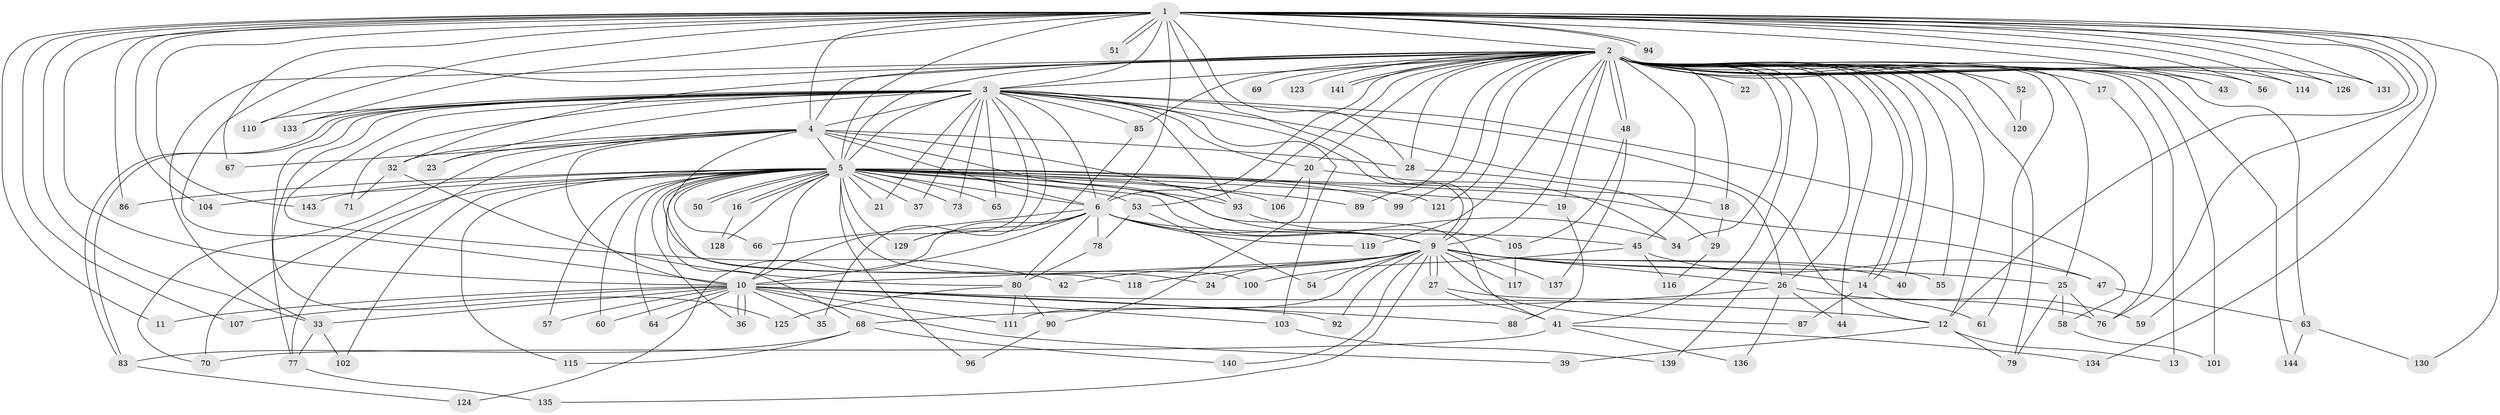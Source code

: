 // Generated by graph-tools (version 1.1) at 2025/51/02/27/25 19:51:43]
// undirected, 116 vertices, 258 edges
graph export_dot {
graph [start="1"]
  node [color=gray90,style=filled];
  1 [super="+15"];
  2 [super="+8"];
  3 [super="+81"];
  4 [super="+46"];
  5 [super="+7"];
  6 [super="+49"];
  9 [super="+31"];
  10 [super="+30"];
  11;
  12 [super="+38"];
  13 [super="+72"];
  14;
  16;
  17 [super="+84"];
  18;
  19;
  20 [super="+122"];
  21;
  22;
  23;
  24;
  25;
  26 [super="+142"];
  27;
  28 [super="+62"];
  29;
  32;
  33 [super="+82"];
  34;
  35;
  36 [super="+127"];
  37;
  39;
  40;
  41 [super="+74"];
  42;
  43;
  44;
  45 [super="+95"];
  47;
  48;
  50;
  51;
  52;
  53 [super="+75"];
  54;
  55;
  56;
  57;
  58;
  59;
  60;
  61;
  63;
  64;
  65;
  66;
  67;
  68;
  69;
  70 [super="+113"];
  71;
  73;
  76 [super="+97"];
  77 [super="+132"];
  78;
  79 [super="+109"];
  80 [super="+91"];
  83 [super="+108"];
  85;
  86;
  87;
  88;
  89;
  90;
  92;
  93 [super="+98"];
  94;
  96;
  99;
  100;
  101;
  102;
  103;
  104;
  105;
  106;
  107;
  110;
  111 [super="+112"];
  114;
  115;
  116;
  117;
  118;
  119;
  120;
  121;
  123;
  124;
  125;
  126;
  128;
  129 [super="+138"];
  130;
  131;
  133;
  134;
  135;
  136;
  137;
  139;
  140;
  141;
  143;
  144;
  1 -- 2 [weight=2];
  1 -- 3;
  1 -- 4;
  1 -- 5 [weight=2];
  1 -- 6;
  1 -- 9;
  1 -- 10;
  1 -- 11;
  1 -- 28;
  1 -- 33;
  1 -- 43;
  1 -- 51;
  1 -- 51;
  1 -- 56;
  1 -- 59;
  1 -- 67;
  1 -- 86;
  1 -- 94;
  1 -- 94;
  1 -- 107;
  1 -- 110;
  1 -- 114;
  1 -- 126;
  1 -- 130;
  1 -- 131;
  1 -- 133;
  1 -- 134;
  1 -- 143;
  1 -- 104;
  1 -- 12;
  1 -- 76;
  2 -- 3 [weight=2];
  2 -- 4 [weight=2];
  2 -- 5 [weight=4];
  2 -- 6 [weight=2];
  2 -- 9 [weight=2];
  2 -- 10 [weight=2];
  2 -- 12 [weight=2];
  2 -- 13 [weight=2];
  2 -- 14;
  2 -- 14;
  2 -- 17 [weight=2];
  2 -- 18;
  2 -- 19;
  2 -- 22 [weight=2];
  2 -- 26;
  2 -- 28;
  2 -- 32;
  2 -- 40;
  2 -- 43;
  2 -- 45 [weight=2];
  2 -- 48;
  2 -- 48;
  2 -- 61;
  2 -- 63;
  2 -- 69 [weight=2];
  2 -- 85;
  2 -- 89;
  2 -- 99;
  2 -- 101;
  2 -- 114;
  2 -- 119;
  2 -- 121;
  2 -- 123 [weight=2];
  2 -- 141;
  2 -- 141;
  2 -- 131;
  2 -- 139;
  2 -- 79;
  2 -- 144;
  2 -- 20;
  2 -- 25;
  2 -- 120;
  2 -- 34;
  2 -- 44;
  2 -- 52;
  2 -- 53;
  2 -- 55;
  2 -- 56;
  2 -- 126;
  2 -- 41;
  2 -- 33;
  3 -- 4 [weight=2];
  3 -- 5 [weight=2];
  3 -- 6 [weight=2];
  3 -- 9;
  3 -- 10;
  3 -- 20;
  3 -- 21;
  3 -- 23;
  3 -- 26;
  3 -- 35;
  3 -- 37;
  3 -- 42;
  3 -- 58;
  3 -- 65;
  3 -- 71;
  3 -- 73;
  3 -- 77;
  3 -- 83;
  3 -- 83;
  3 -- 85;
  3 -- 93;
  3 -- 103;
  3 -- 110;
  3 -- 125;
  3 -- 133;
  3 -- 12;
  4 -- 5 [weight=2];
  4 -- 6;
  4 -- 9;
  4 -- 10;
  4 -- 23;
  4 -- 32;
  4 -- 67;
  4 -- 70;
  4 -- 100;
  4 -- 77;
  4 -- 93;
  4 -- 28;
  5 -- 6 [weight=2];
  5 -- 9 [weight=2];
  5 -- 10 [weight=2];
  5 -- 16;
  5 -- 16;
  5 -- 18;
  5 -- 19;
  5 -- 21;
  5 -- 24;
  5 -- 37;
  5 -- 41;
  5 -- 47;
  5 -- 50;
  5 -- 50;
  5 -- 57;
  5 -- 64;
  5 -- 65;
  5 -- 68;
  5 -- 73;
  5 -- 86;
  5 -- 93;
  5 -- 106;
  5 -- 115;
  5 -- 118;
  5 -- 128;
  5 -- 143;
  5 -- 66;
  5 -- 70;
  5 -- 89;
  5 -- 96;
  5 -- 99;
  5 -- 102;
  5 -- 104;
  5 -- 121;
  5 -- 60;
  5 -- 129;
  5 -- 36;
  5 -- 53;
  6 -- 9;
  6 -- 10;
  6 -- 34;
  6 -- 45;
  6 -- 78;
  6 -- 80;
  6 -- 119;
  6 -- 124;
  6 -- 129;
  6 -- 66;
  9 -- 10;
  9 -- 24;
  9 -- 25;
  9 -- 27;
  9 -- 27;
  9 -- 40;
  9 -- 42;
  9 -- 54;
  9 -- 55;
  9 -- 92;
  9 -- 111;
  9 -- 117;
  9 -- 118;
  9 -- 135;
  9 -- 137;
  9 -- 140;
  9 -- 14;
  9 -- 87;
  9 -- 26;
  10 -- 11;
  10 -- 12 [weight=2];
  10 -- 33;
  10 -- 35;
  10 -- 36;
  10 -- 36;
  10 -- 39;
  10 -- 57;
  10 -- 60;
  10 -- 64;
  10 -- 88;
  10 -- 92;
  10 -- 111;
  10 -- 107;
  10 -- 103;
  12 -- 39;
  12 -- 79;
  12 -- 13;
  14 -- 61;
  14 -- 87;
  16 -- 128;
  17 -- 76;
  18 -- 29;
  19 -- 88;
  20 -- 90;
  20 -- 106;
  20 -- 34;
  25 -- 58;
  25 -- 76;
  25 -- 79;
  26 -- 44;
  26 -- 59;
  26 -- 68;
  26 -- 136;
  27 -- 41;
  27 -- 76;
  28 -- 29;
  29 -- 116;
  32 -- 71;
  32 -- 80;
  33 -- 77;
  33 -- 102;
  41 -- 136;
  41 -- 134;
  41 -- 70;
  45 -- 47;
  45 -- 116;
  45 -- 100;
  47 -- 63;
  48 -- 105;
  48 -- 137;
  52 -- 120;
  53 -- 54;
  53 -- 78;
  58 -- 101;
  63 -- 130;
  63 -- 144;
  68 -- 115;
  68 -- 140;
  68 -- 83;
  77 -- 135;
  78 -- 80;
  80 -- 90;
  80 -- 111;
  80 -- 125;
  83 -- 124;
  85 -- 129;
  90 -- 96;
  93 -- 105;
  103 -- 139;
  105 -- 117;
}
